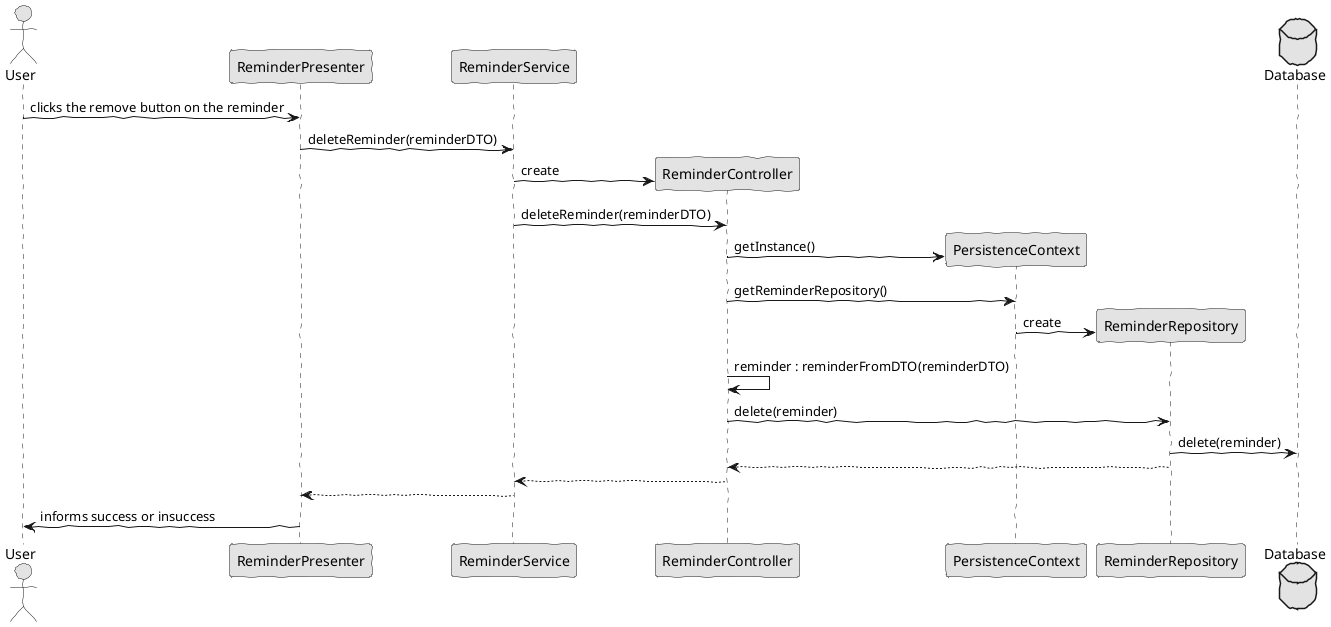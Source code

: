 @startuml  analysis.png
skinparam handwritten true
skinparam monochrome true
skinparam packageStyle rect
skinparam defaultFontName FG Virgil
skinparam shadowing false

actor User

User->ReminderPresenter                 : clicks the remove button on the reminder
ReminderPresenter->ReminderService      : deleteReminder(reminderDTO)
create ReminderController
ReminderService->ReminderController     : create
ReminderService->ReminderController     : deleteReminder(reminderDTO)
create PersistenceContext
ReminderController->PersistenceContext  : getInstance()
ReminderController->PersistenceContext  : getReminderRepository()
create ReminderRepository
PersistenceContext->ReminderRepository  : create
ReminderController->ReminderController  : reminder : reminderFromDTO(reminderDTO)
ReminderController->ReminderRepository  : delete(reminder)
database Database
ReminderRepository->Database            : delete(reminder)
ReminderRepository-->ReminderController :
ReminderController-->ReminderService    :
ReminderService-->ReminderPresenter     :
ReminderPresenter->User                 : informs success or insuccess

@enduml